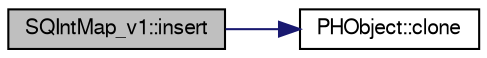 digraph "SQIntMap_v1::insert"
{
  bgcolor="transparent";
  edge [fontname="FreeSans",fontsize="10",labelfontname="FreeSans",labelfontsize="10"];
  node [fontname="FreeSans",fontsize="10",shape=record];
  rankdir="LR";
  Node1 [label="SQIntMap_v1::insert",height=0.2,width=0.4,color="black", fillcolor="grey75", style="filled" fontcolor="black"];
  Node1 -> Node2 [color="midnightblue",fontsize="10",style="solid",fontname="FreeSans"];
  Node2 [label="PHObject::clone",height=0.2,width=0.4,color="black",URL="$d9/d24/classPHObject.html#aeae64119bcf42ad6ae61e56e8ac9e654",tooltip="Virtual copy constructor. "];
}

